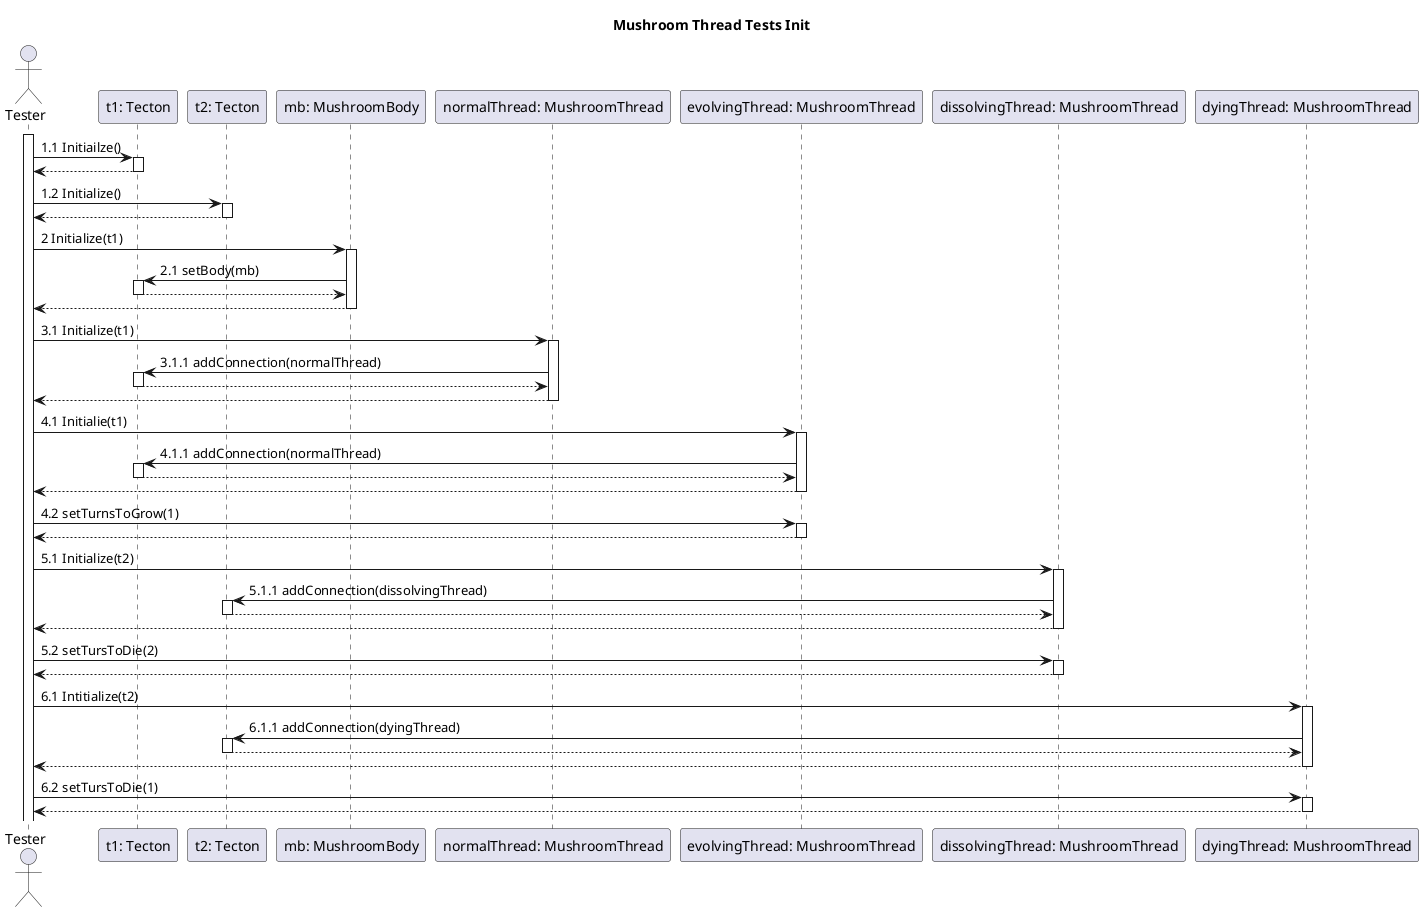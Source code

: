 @startuml MushroomThread Init

title Mushroom Thread Tests Init

actor "Tester" as tester

participant "t1: Tecton" as t1
participant "t2: Tecton" as t2

participant "mb: MushroomBody" as mb

participant "normalThread: MushroomThread" as nmt
participant "evolvingThread: MushroomThread" as emt
participant "dissolvingThread: MushroomThread" as dimt
participant "dyingThread: MushroomThread" as dymt

'Initializing tectons
activate tester
tester -> t1: 1.1 Initiailze()
activate t1
t1 --> tester
deactivate t1

tester -> t2: 1.2 Initialize()
activate t2
t2 --> tester
deactivate t2


'Initializing mushroombody
tester -> mb: 2 Initialize(t1)
activate mb
mb -> t1: 2.1 setBody(mb)
activate t1
t1 --> mb
deactivate t1
mb --> tester
deactivate mb

'Initializing threads
tester -> nmt: 3.1 Initialize(t1)
activate nmt
nmt -> t1: 3.1.1 addConnection(normalThread)
activate t1
t1 --> nmt
deactivate t1
nmt --> tester
deactivate nmt

tester -> emt: 4.1 Initialie(t1)
activate emt
emt -> t1: 4.1.1 addConnection(normalThread)
activate t1
t1 --> emt
deactivate t1
emt --> tester
deactivate emt

tester -> emt: 4.2 setTurnsToGrow(1)
activate emt
emt --> tester
deactivate emt

tester -> dimt: 5.1 Initialize(t2)
activate dimt
dimt -> t2: 5.1.1 addConnection(dissolvingThread)
activate t2
t2 --> dimt
deactivate t2
dimt --> tester
deactivate dimt

tester -> dimt: 5.2 setTursToDie(2)
activate dimt
dimt --> tester
deactivate dimt

tester -> dymt: 6.1 Intitialize(t2)
activate dymt
dymt -> t2: 6.1.1 addConnection(dyingThread)
activate t2
t2 --> dymt
deactivate t2
dymt --> tester
deactivate dymt

tester -> dymt: 6.2 setTursToDie(1)
activate dymt
dymt --> tester
deactivate dymt

@enduml
